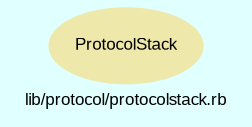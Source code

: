 digraph TopLevel {
    compound = true
    bgcolor = lightcyan1
    fontname = Arial
    fontsize = 8
    label = "lib/protocol/protocolstack.rb"
    node [
        fontname = Arial,
        fontsize = 8,
        color = black
    ]

    ProtocolStack [
        fontcolor = black,
        URL = "classes/ProtocolStack.html",
        shape = ellipse,
        color = palegoldenrod,
        style = filled,
        label = "ProtocolStack"
    ]

}

